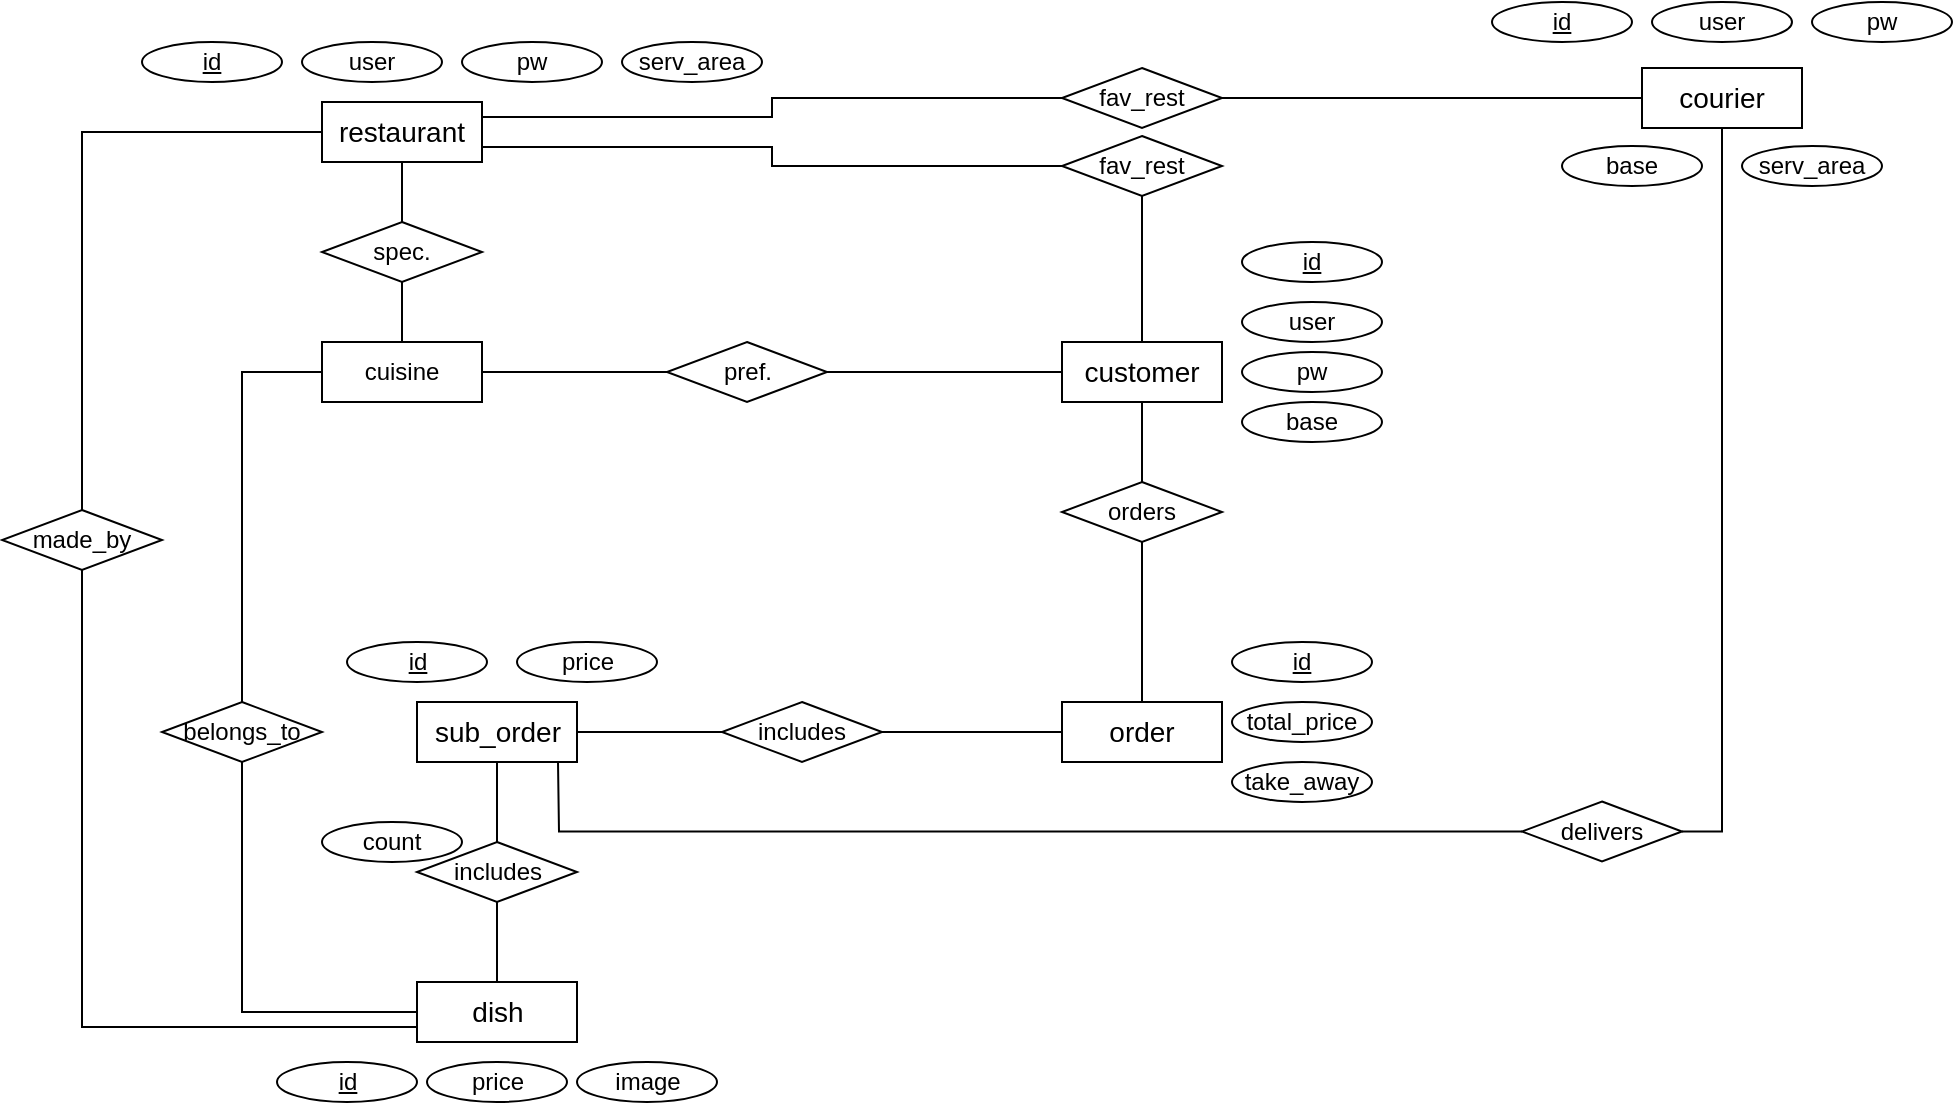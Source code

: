 <mxfile version="26.2.15">
  <diagram name="Page-1" id="b0j82j8gsD-EKqvoJbVV">
    <mxGraphModel dx="1219" dy="867" grid="1" gridSize="10" guides="1" tooltips="1" connect="1" arrows="1" fold="1" page="1" pageScale="1" pageWidth="1169" pageHeight="827" math="0" shadow="0">
      <root>
        <mxCell id="0" />
        <mxCell id="1" parent="0" />
        <mxCell id="X8pbhkiyhs-dxLw-5m79-44" value="" style="edgeStyle=orthogonalEdgeStyle;rounded=1;orthogonalLoop=1;jettySize=auto;html=1;curved=0;endArrow=none;startFill=0;" edge="1" parent="1" source="X8pbhkiyhs-dxLw-5m79-1" target="X8pbhkiyhs-dxLw-5m79-41">
          <mxGeometry relative="1" as="geometry" />
        </mxCell>
        <mxCell id="X8pbhkiyhs-dxLw-5m79-78" style="edgeStyle=orthogonalEdgeStyle;rounded=0;orthogonalLoop=1;jettySize=auto;html=1;exitX=1;exitY=0.25;exitDx=0;exitDy=0;endArrow=none;startFill=0;" edge="1" parent="1" source="X8pbhkiyhs-dxLw-5m79-1" target="X8pbhkiyhs-dxLw-5m79-75">
          <mxGeometry relative="1" as="geometry" />
        </mxCell>
        <mxCell id="X8pbhkiyhs-dxLw-5m79-79" style="edgeStyle=orthogonalEdgeStyle;rounded=0;orthogonalLoop=1;jettySize=auto;html=1;exitX=1;exitY=0.75;exitDx=0;exitDy=0;endArrow=none;startFill=0;" edge="1" parent="1" source="X8pbhkiyhs-dxLw-5m79-1" target="X8pbhkiyhs-dxLw-5m79-27">
          <mxGeometry relative="1" as="geometry" />
        </mxCell>
        <mxCell id="X8pbhkiyhs-dxLw-5m79-1" value="&lt;font style=&quot;font-size: 14px;&quot;&gt;restaurant&lt;/font&gt;" style="rounded=0;whiteSpace=wrap;html=1;" vertex="1" parent="1">
          <mxGeometry x="170" y="195" width="80" height="30" as="geometry" />
        </mxCell>
        <mxCell id="X8pbhkiyhs-dxLw-5m79-40" value="" style="edgeStyle=orthogonalEdgeStyle;rounded=1;orthogonalLoop=1;jettySize=auto;html=1;curved=0;endArrow=none;startFill=0;" edge="1" parent="1" source="X8pbhkiyhs-dxLw-5m79-2" target="X8pbhkiyhs-dxLw-5m79-35">
          <mxGeometry relative="1" as="geometry" />
        </mxCell>
        <mxCell id="X8pbhkiyhs-dxLw-5m79-46" value="" style="edgeStyle=orthogonalEdgeStyle;rounded=0;orthogonalLoop=1;jettySize=auto;html=1;curved=1;endArrow=none;startFill=0;" edge="1" parent="1" source="X8pbhkiyhs-dxLw-5m79-2" target="X8pbhkiyhs-dxLw-5m79-45">
          <mxGeometry relative="1" as="geometry" />
        </mxCell>
        <mxCell id="X8pbhkiyhs-dxLw-5m79-2" value="&lt;font style=&quot;font-size: 14px;&quot;&gt;customer&lt;/font&gt;" style="rounded=0;whiteSpace=wrap;html=1;" vertex="1" parent="1">
          <mxGeometry x="540" y="315" width="80" height="30" as="geometry" />
        </mxCell>
        <mxCell id="X8pbhkiyhs-dxLw-5m79-68" style="edgeStyle=orthogonalEdgeStyle;rounded=0;orthogonalLoop=1;jettySize=auto;html=1;exitX=0.5;exitY=1;exitDx=0;exitDy=0;entryX=1;entryY=0.5;entryDx=0;entryDy=0;endArrow=none;startFill=0;" edge="1" parent="1" source="X8pbhkiyhs-dxLw-5m79-3" target="X8pbhkiyhs-dxLw-5m79-66">
          <mxGeometry relative="1" as="geometry" />
        </mxCell>
        <mxCell id="X8pbhkiyhs-dxLw-5m79-3" value="&lt;font style=&quot;font-size: 14px;&quot;&gt;courier&lt;/font&gt;" style="rounded=0;whiteSpace=wrap;html=1;" vertex="1" parent="1">
          <mxGeometry x="830" y="178" width="80" height="30" as="geometry" />
        </mxCell>
        <mxCell id="X8pbhkiyhs-dxLw-5m79-52" value="" style="edgeStyle=orthogonalEdgeStyle;rounded=0;orthogonalLoop=1;jettySize=auto;html=1;curved=1;endArrow=none;startFill=0;" edge="1" parent="1" source="X8pbhkiyhs-dxLw-5m79-5" target="X8pbhkiyhs-dxLw-5m79-50">
          <mxGeometry relative="1" as="geometry" />
        </mxCell>
        <mxCell id="X8pbhkiyhs-dxLw-5m79-59" value="" style="edgeStyle=orthogonalEdgeStyle;rounded=0;orthogonalLoop=1;jettySize=auto;html=1;endArrow=none;startFill=0;curved=1;" edge="1" parent="1" source="X8pbhkiyhs-dxLw-5m79-5" target="X8pbhkiyhs-dxLw-5m79-54">
          <mxGeometry relative="1" as="geometry" />
        </mxCell>
        <mxCell id="X8pbhkiyhs-dxLw-5m79-5" value="&lt;font style=&quot;font-size: 14px;&quot;&gt;sub_order&lt;/font&gt;" style="rounded=0;whiteSpace=wrap;html=1;" vertex="1" parent="1">
          <mxGeometry x="217.5" y="495" width="80" height="30" as="geometry" />
        </mxCell>
        <mxCell id="X8pbhkiyhs-dxLw-5m79-6" value="&lt;font style=&quot;font-size: 14px;&quot;&gt;order&lt;/font&gt;" style="rounded=0;whiteSpace=wrap;html=1;" vertex="1" parent="1">
          <mxGeometry x="540" y="495" width="80" height="30" as="geometry" />
        </mxCell>
        <mxCell id="X8pbhkiyhs-dxLw-5m79-57" value="" style="edgeStyle=orthogonalEdgeStyle;rounded=0;orthogonalLoop=1;jettySize=auto;html=1;endArrow=none;startFill=0;curved=1;" edge="1" parent="1" source="X8pbhkiyhs-dxLw-5m79-7" target="X8pbhkiyhs-dxLw-5m79-54">
          <mxGeometry relative="1" as="geometry" />
        </mxCell>
        <mxCell id="X8pbhkiyhs-dxLw-5m79-7" value="&lt;font style=&quot;font-size: 14px;&quot;&gt;dish&lt;/font&gt;" style="rounded=0;whiteSpace=wrap;html=1;" vertex="1" parent="1">
          <mxGeometry x="217.5" y="635" width="80" height="30" as="geometry" />
        </mxCell>
        <mxCell id="X8pbhkiyhs-dxLw-5m79-8" value="id" style="ellipse;whiteSpace=wrap;html=1;align=center;fontStyle=4" vertex="1" parent="1">
          <mxGeometry x="755" y="145" width="70" height="20" as="geometry" />
        </mxCell>
        <mxCell id="X8pbhkiyhs-dxLw-5m79-9" value="user" style="ellipse;whiteSpace=wrap;html=1;align=center;" vertex="1" parent="1">
          <mxGeometry x="835" y="145" width="70" height="20" as="geometry" />
        </mxCell>
        <mxCell id="X8pbhkiyhs-dxLw-5m79-10" value="base" style="ellipse;whiteSpace=wrap;html=1;align=center;" vertex="1" parent="1">
          <mxGeometry x="790" y="217" width="70" height="20" as="geometry" />
        </mxCell>
        <mxCell id="X8pbhkiyhs-dxLw-5m79-11" value="pw" style="ellipse;whiteSpace=wrap;html=1;align=center;" vertex="1" parent="1">
          <mxGeometry x="915" y="145" width="70" height="20" as="geometry" />
        </mxCell>
        <mxCell id="X8pbhkiyhs-dxLw-5m79-12" value="serv_area" style="ellipse;whiteSpace=wrap;html=1;align=center;" vertex="1" parent="1">
          <mxGeometry x="880" y="217" width="70" height="20" as="geometry" />
        </mxCell>
        <mxCell id="X8pbhkiyhs-dxLw-5m79-13" value="&lt;u&gt;id&lt;/u&gt;" style="ellipse;whiteSpace=wrap;html=1;align=center;" vertex="1" parent="1">
          <mxGeometry x="625" y="465" width="70" height="20" as="geometry" />
        </mxCell>
        <mxCell id="X8pbhkiyhs-dxLw-5m79-14" value="&lt;u&gt;id&lt;/u&gt;" style="ellipse;whiteSpace=wrap;html=1;align=center;" vertex="1" parent="1">
          <mxGeometry x="182.5" y="465" width="70" height="20" as="geometry" />
        </mxCell>
        <mxCell id="X8pbhkiyhs-dxLw-5m79-15" value="&lt;u&gt;id&lt;/u&gt;" style="ellipse;whiteSpace=wrap;html=1;align=center;" vertex="1" parent="1">
          <mxGeometry x="80" y="165" width="70" height="20" as="geometry" />
        </mxCell>
        <mxCell id="X8pbhkiyhs-dxLw-5m79-16" value="id" style="ellipse;whiteSpace=wrap;html=1;align=center;fontStyle=4" vertex="1" parent="1">
          <mxGeometry x="147.5" y="675" width="70" height="20" as="geometry" />
        </mxCell>
        <mxCell id="X8pbhkiyhs-dxLw-5m79-17" value="id" style="ellipse;whiteSpace=wrap;html=1;align=center;fontStyle=4" vertex="1" parent="1">
          <mxGeometry x="630" y="265" width="70" height="20" as="geometry" />
        </mxCell>
        <mxCell id="X8pbhkiyhs-dxLw-5m79-18" value="user" style="ellipse;whiteSpace=wrap;html=1;align=center;" vertex="1" parent="1">
          <mxGeometry x="630" y="295" width="70" height="20" as="geometry" />
        </mxCell>
        <mxCell id="X8pbhkiyhs-dxLw-5m79-19" value="pw" style="ellipse;whiteSpace=wrap;html=1;align=center;" vertex="1" parent="1">
          <mxGeometry x="630" y="320" width="70" height="20" as="geometry" />
        </mxCell>
        <mxCell id="X8pbhkiyhs-dxLw-5m79-20" value="user" style="ellipse;whiteSpace=wrap;html=1;align=center;" vertex="1" parent="1">
          <mxGeometry x="160" y="165" width="70" height="20" as="geometry" />
        </mxCell>
        <mxCell id="X8pbhkiyhs-dxLw-5m79-21" value="pw" style="ellipse;whiteSpace=wrap;html=1;align=center;" vertex="1" parent="1">
          <mxGeometry x="240" y="165" width="70" height="20" as="geometry" />
        </mxCell>
        <mxCell id="X8pbhkiyhs-dxLw-5m79-22" value="take_away" style="ellipse;whiteSpace=wrap;html=1;align=center;" vertex="1" parent="1">
          <mxGeometry x="625" y="525" width="70" height="20" as="geometry" />
        </mxCell>
        <mxCell id="X8pbhkiyhs-dxLw-5m79-23" value="price" style="ellipse;whiteSpace=wrap;html=1;align=center;" vertex="1" parent="1">
          <mxGeometry x="222.5" y="675" width="70" height="20" as="geometry" />
        </mxCell>
        <mxCell id="X8pbhkiyhs-dxLw-5m79-24" value="price" style="ellipse;whiteSpace=wrap;html=1;align=center;" vertex="1" parent="1">
          <mxGeometry x="267.5" y="465" width="70" height="20" as="geometry" />
        </mxCell>
        <mxCell id="X8pbhkiyhs-dxLw-5m79-25" value="total_price" style="ellipse;whiteSpace=wrap;html=1;align=center;" vertex="1" parent="1">
          <mxGeometry x="625" y="495" width="70" height="20" as="geometry" />
        </mxCell>
        <mxCell id="X8pbhkiyhs-dxLw-5m79-26" value="serv_area" style="ellipse;whiteSpace=wrap;html=1;align=center;" vertex="1" parent="1">
          <mxGeometry x="320" y="165" width="70" height="20" as="geometry" />
        </mxCell>
        <mxCell id="X8pbhkiyhs-dxLw-5m79-29" value="" style="edgeStyle=orthogonalEdgeStyle;rounded=1;orthogonalLoop=1;jettySize=auto;html=1;curved=0;endArrow=none;startFill=0;" edge="1" parent="1" source="X8pbhkiyhs-dxLw-5m79-27" target="X8pbhkiyhs-dxLw-5m79-2">
          <mxGeometry relative="1" as="geometry" />
        </mxCell>
        <mxCell id="X8pbhkiyhs-dxLw-5m79-27" value="fav_rest" style="shape=rhombus;perimeter=rhombusPerimeter;whiteSpace=wrap;html=1;align=center;" vertex="1" parent="1">
          <mxGeometry x="540" y="212" width="80" height="30" as="geometry" />
        </mxCell>
        <mxCell id="X8pbhkiyhs-dxLw-5m79-33" value="base" style="ellipse;whiteSpace=wrap;html=1;align=center;" vertex="1" parent="1">
          <mxGeometry x="630" y="345" width="70" height="20" as="geometry" />
        </mxCell>
        <mxCell id="X8pbhkiyhs-dxLw-5m79-34" value="&lt;font&gt;cuisine&lt;/font&gt;" style="rounded=0;whiteSpace=wrap;html=1;" vertex="1" parent="1">
          <mxGeometry x="170" y="315" width="80" height="30" as="geometry" />
        </mxCell>
        <mxCell id="X8pbhkiyhs-dxLw-5m79-37" value="" style="edgeStyle=orthogonalEdgeStyle;rounded=1;orthogonalLoop=1;jettySize=auto;html=1;curved=0;endArrow=none;startFill=0;" edge="1" parent="1" source="X8pbhkiyhs-dxLw-5m79-35" target="X8pbhkiyhs-dxLw-5m79-34">
          <mxGeometry relative="1" as="geometry" />
        </mxCell>
        <mxCell id="X8pbhkiyhs-dxLw-5m79-35" value="pref." style="shape=rhombus;perimeter=rhombusPerimeter;whiteSpace=wrap;html=1;align=center;" vertex="1" parent="1">
          <mxGeometry x="342.5" y="315" width="80" height="30" as="geometry" />
        </mxCell>
        <mxCell id="X8pbhkiyhs-dxLw-5m79-42" value="" style="edgeStyle=orthogonalEdgeStyle;rounded=1;orthogonalLoop=1;jettySize=auto;html=1;curved=0;endArrow=none;startFill=0;" edge="1" parent="1" source="X8pbhkiyhs-dxLw-5m79-41" target="X8pbhkiyhs-dxLw-5m79-34">
          <mxGeometry relative="1" as="geometry" />
        </mxCell>
        <mxCell id="X8pbhkiyhs-dxLw-5m79-41" value="spec." style="shape=rhombus;perimeter=rhombusPerimeter;whiteSpace=wrap;html=1;align=center;" vertex="1" parent="1">
          <mxGeometry x="170" y="255" width="80" height="30" as="geometry" />
        </mxCell>
        <mxCell id="X8pbhkiyhs-dxLw-5m79-47" value="" style="edgeStyle=orthogonalEdgeStyle;rounded=0;orthogonalLoop=1;jettySize=auto;html=1;curved=1;endArrow=none;startFill=0;" edge="1" parent="1" source="X8pbhkiyhs-dxLw-5m79-45" target="X8pbhkiyhs-dxLw-5m79-6">
          <mxGeometry relative="1" as="geometry" />
        </mxCell>
        <mxCell id="X8pbhkiyhs-dxLw-5m79-45" value="orders" style="shape=rhombus;perimeter=rhombusPerimeter;whiteSpace=wrap;html=1;align=center;" vertex="1" parent="1">
          <mxGeometry x="540" y="385" width="80" height="30" as="geometry" />
        </mxCell>
        <mxCell id="X8pbhkiyhs-dxLw-5m79-53" value="" style="edgeStyle=orthogonalEdgeStyle;rounded=0;orthogonalLoop=1;jettySize=auto;html=1;curved=1;endArrow=none;startFill=0;" edge="1" parent="1" source="X8pbhkiyhs-dxLw-5m79-50" target="X8pbhkiyhs-dxLw-5m79-6">
          <mxGeometry relative="1" as="geometry" />
        </mxCell>
        <mxCell id="X8pbhkiyhs-dxLw-5m79-50" value="includes" style="shape=rhombus;perimeter=rhombusPerimeter;whiteSpace=wrap;html=1;align=center;" vertex="1" parent="1">
          <mxGeometry x="370" y="495" width="80" height="30" as="geometry" />
        </mxCell>
        <mxCell id="X8pbhkiyhs-dxLw-5m79-54" value="includes" style="shape=rhombus;perimeter=rhombusPerimeter;whiteSpace=wrap;html=1;align=center;" vertex="1" parent="1">
          <mxGeometry x="217.5" y="565" width="80" height="30" as="geometry" />
        </mxCell>
        <mxCell id="X8pbhkiyhs-dxLw-5m79-55" value="count" style="ellipse;whiteSpace=wrap;html=1;align=center;" vertex="1" parent="1">
          <mxGeometry x="170" y="555" width="70" height="20" as="geometry" />
        </mxCell>
        <mxCell id="X8pbhkiyhs-dxLw-5m79-63" style="edgeStyle=orthogonalEdgeStyle;rounded=0;orthogonalLoop=1;jettySize=auto;html=1;exitX=0.5;exitY=1;exitDx=0;exitDy=0;entryX=0;entryY=0.5;entryDx=0;entryDy=0;endArrow=none;startFill=0;" edge="1" parent="1" source="X8pbhkiyhs-dxLw-5m79-62" target="X8pbhkiyhs-dxLw-5m79-7">
          <mxGeometry relative="1" as="geometry" />
        </mxCell>
        <mxCell id="X8pbhkiyhs-dxLw-5m79-64" style="edgeStyle=orthogonalEdgeStyle;rounded=0;orthogonalLoop=1;jettySize=auto;html=1;exitX=0.5;exitY=0;exitDx=0;exitDy=0;entryX=0;entryY=0.5;entryDx=0;entryDy=0;endArrow=none;startFill=0;" edge="1" parent="1" source="X8pbhkiyhs-dxLw-5m79-62" target="X8pbhkiyhs-dxLw-5m79-34">
          <mxGeometry relative="1" as="geometry" />
        </mxCell>
        <mxCell id="X8pbhkiyhs-dxLw-5m79-62" value="belongs_to" style="shape=rhombus;perimeter=rhombusPerimeter;whiteSpace=wrap;html=1;align=center;" vertex="1" parent="1">
          <mxGeometry x="90" y="495" width="80" height="30" as="geometry" />
        </mxCell>
        <mxCell id="X8pbhkiyhs-dxLw-5m79-66" value="delivers" style="shape=rhombus;perimeter=rhombusPerimeter;whiteSpace=wrap;html=1;align=center;" vertex="1" parent="1">
          <mxGeometry x="770" y="544.76" width="80" height="30" as="geometry" />
        </mxCell>
        <mxCell id="X8pbhkiyhs-dxLw-5m79-70" style="edgeStyle=orthogonalEdgeStyle;rounded=0;orthogonalLoop=1;jettySize=auto;html=1;exitX=0;exitY=0.5;exitDx=0;exitDy=0;endArrow=none;startFill=0;" edge="1" parent="1" source="X8pbhkiyhs-dxLw-5m79-66">
          <mxGeometry relative="1" as="geometry">
            <mxPoint x="288" y="525" as="targetPoint" />
          </mxGeometry>
        </mxCell>
        <mxCell id="X8pbhkiyhs-dxLw-5m79-73" style="edgeStyle=orthogonalEdgeStyle;rounded=0;orthogonalLoop=1;jettySize=auto;html=1;exitX=0.5;exitY=0;exitDx=0;exitDy=0;entryX=0;entryY=0.5;entryDx=0;entryDy=0;endArrow=none;startFill=0;" edge="1" parent="1" source="X8pbhkiyhs-dxLw-5m79-72" target="X8pbhkiyhs-dxLw-5m79-1">
          <mxGeometry relative="1" as="geometry" />
        </mxCell>
        <mxCell id="X8pbhkiyhs-dxLw-5m79-74" style="edgeStyle=orthogonalEdgeStyle;rounded=0;orthogonalLoop=1;jettySize=auto;html=1;exitX=0.5;exitY=1;exitDx=0;exitDy=0;entryX=0;entryY=0.75;entryDx=0;entryDy=0;endArrow=none;startFill=0;" edge="1" parent="1" source="X8pbhkiyhs-dxLw-5m79-72" target="X8pbhkiyhs-dxLw-5m79-7">
          <mxGeometry relative="1" as="geometry" />
        </mxCell>
        <mxCell id="X8pbhkiyhs-dxLw-5m79-72" value="made_by" style="shape=rhombus;perimeter=rhombusPerimeter;whiteSpace=wrap;html=1;align=center;" vertex="1" parent="1">
          <mxGeometry x="10" y="399" width="80" height="30" as="geometry" />
        </mxCell>
        <mxCell id="X8pbhkiyhs-dxLw-5m79-80" style="edgeStyle=orthogonalEdgeStyle;rounded=0;orthogonalLoop=1;jettySize=auto;html=1;exitX=1;exitY=0.5;exitDx=0;exitDy=0;endArrow=none;startFill=0;" edge="1" parent="1" source="X8pbhkiyhs-dxLw-5m79-75" target="X8pbhkiyhs-dxLw-5m79-3">
          <mxGeometry relative="1" as="geometry" />
        </mxCell>
        <mxCell id="X8pbhkiyhs-dxLw-5m79-75" value="fav_rest" style="shape=rhombus;perimeter=rhombusPerimeter;whiteSpace=wrap;html=1;align=center;" vertex="1" parent="1">
          <mxGeometry x="540" y="178" width="80" height="30" as="geometry" />
        </mxCell>
        <mxCell id="X8pbhkiyhs-dxLw-5m79-81" value="image" style="ellipse;whiteSpace=wrap;html=1;align=center;" vertex="1" parent="1">
          <mxGeometry x="297.5" y="675" width="70" height="20" as="geometry" />
        </mxCell>
      </root>
    </mxGraphModel>
  </diagram>
</mxfile>
